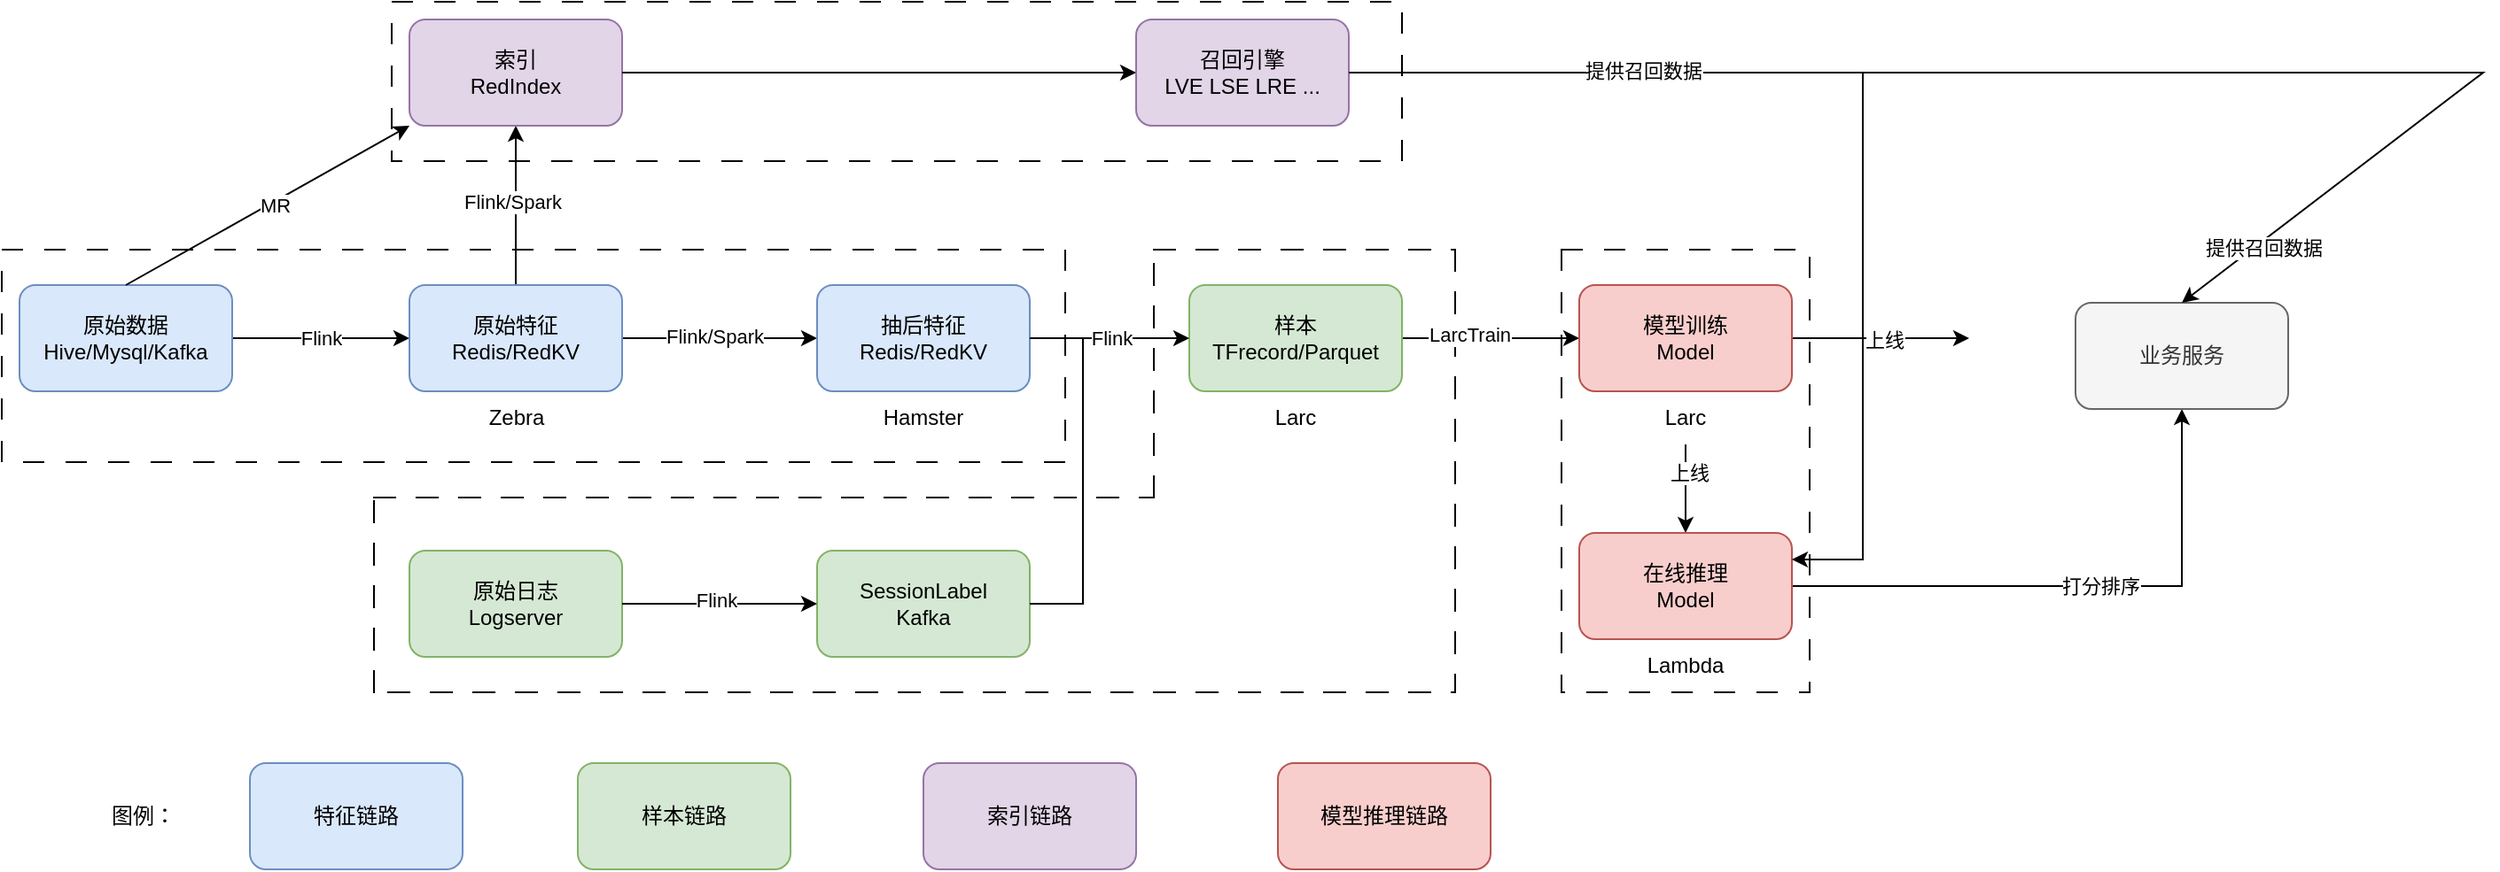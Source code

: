 <mxfile version="26.0.2">
  <diagram name="Page-1" id="Rh6VlPvLoZntSHXJzEm3">
    <mxGraphModel dx="1434" dy="1885" grid="1" gridSize="10" guides="1" tooltips="1" connect="1" arrows="1" fold="1" page="1" pageScale="1" pageWidth="850" pageHeight="1100" math="0" shadow="0">
      <root>
        <mxCell id="0" />
        <mxCell id="1" parent="0" />
        <mxCell id="I_cUN8AiSvmmq4-lAWB_-65" value="" style="rounded=0;whiteSpace=wrap;html=1;dashed=1;dashPattern=12 12;" vertex="1" parent="1">
          <mxGeometry x="340" y="-90" width="570" height="90" as="geometry" />
        </mxCell>
        <mxCell id="I_cUN8AiSvmmq4-lAWB_-55" value="" style="verticalLabelPosition=bottom;verticalAlign=top;html=1;shape=mxgraph.basic.rect;fillColor2=none;strokeWidth=1;size=20;indent=5;dashed=1;dashPattern=12 12;" vertex="1" parent="1">
          <mxGeometry x="1000" y="50" width="140" height="250" as="geometry" />
        </mxCell>
        <mxCell id="I_cUN8AiSvmmq4-lAWB_-54" value="" style="shape=partialRectangle;whiteSpace=wrap;html=1;bottom=0;right=0;fillColor=none;dashed=1;dashPattern=12 12;" vertex="1" parent="1">
          <mxGeometry x="770" y="50" width="170" height="140" as="geometry" />
        </mxCell>
        <mxCell id="I_cUN8AiSvmmq4-lAWB_-52" value="" style="shape=partialRectangle;whiteSpace=wrap;html=1;top=0;left=0;fillColor=none;dashed=1;dashPattern=12 12;" vertex="1" parent="1">
          <mxGeometry x="330" y="50" width="610" height="250" as="geometry" />
        </mxCell>
        <mxCell id="I_cUN8AiSvmmq4-lAWB_-53" value="" style="shape=partialRectangle;whiteSpace=wrap;html=1;bottom=0;right=0;fillColor=none;dashed=1;dashPattern=12 12;" vertex="1" parent="1">
          <mxGeometry x="330" y="190" width="440" height="110" as="geometry" />
        </mxCell>
        <mxCell id="I_cUN8AiSvmmq4-lAWB_-46" value="" style="rounded=0;whiteSpace=wrap;html=1;dashed=1;dashPattern=12 12;" vertex="1" parent="1">
          <mxGeometry x="120" y="50" width="600" height="120" as="geometry" />
        </mxCell>
        <mxCell id="I_cUN8AiSvmmq4-lAWB_-1" value="SessionLabel&lt;div&gt;Kafka&lt;/div&gt;" style="rounded=1;whiteSpace=wrap;html=1;fillColor=#d5e8d4;strokeColor=#82b366;" vertex="1" parent="1">
          <mxGeometry x="580" y="220" width="120" height="60" as="geometry" />
        </mxCell>
        <mxCell id="I_cUN8AiSvmmq4-lAWB_-7" value="Flink" style="edgeStyle=orthogonalEdgeStyle;rounded=0;orthogonalLoop=1;jettySize=auto;html=1;" edge="1" parent="1" source="I_cUN8AiSvmmq4-lAWB_-3" target="I_cUN8AiSvmmq4-lAWB_-5">
          <mxGeometry relative="1" as="geometry" />
        </mxCell>
        <mxCell id="I_cUN8AiSvmmq4-lAWB_-3" value="原始数据&lt;div&gt;&lt;span style=&quot;text-wrap-mode: nowrap;&quot;&gt;Hive/Mysql/Kafka&lt;/span&gt;&lt;/div&gt;" style="rounded=1;whiteSpace=wrap;html=1;fillColor=#dae8fc;strokeColor=#6c8ebf;" vertex="1" parent="1">
          <mxGeometry x="130" y="70" width="120" height="60" as="geometry" />
        </mxCell>
        <mxCell id="I_cUN8AiSvmmq4-lAWB_-14" value="" style="edgeStyle=orthogonalEdgeStyle;rounded=0;orthogonalLoop=1;jettySize=auto;html=1;" edge="1" parent="1" source="I_cUN8AiSvmmq4-lAWB_-5" target="I_cUN8AiSvmmq4-lAWB_-12">
          <mxGeometry relative="1" as="geometry" />
        </mxCell>
        <mxCell id="I_cUN8AiSvmmq4-lAWB_-15" value="Flink/Spark" style="edgeLabel;html=1;align=center;verticalAlign=middle;resizable=0;points=[];" vertex="1" connectable="0" parent="I_cUN8AiSvmmq4-lAWB_-14">
          <mxGeometry x="-0.067" y="1" relative="1" as="geometry">
            <mxPoint as="offset" />
          </mxGeometry>
        </mxCell>
        <mxCell id="I_cUN8AiSvmmq4-lAWB_-56" value="" style="edgeStyle=orthogonalEdgeStyle;rounded=0;orthogonalLoop=1;jettySize=auto;html=1;" edge="1" parent="1" source="I_cUN8AiSvmmq4-lAWB_-5" target="I_cUN8AiSvmmq4-lAWB_-8">
          <mxGeometry relative="1" as="geometry" />
        </mxCell>
        <mxCell id="I_cUN8AiSvmmq4-lAWB_-57" value="Flink/Spark" style="edgeLabel;html=1;align=center;verticalAlign=middle;resizable=0;points=[];" vertex="1" connectable="0" parent="I_cUN8AiSvmmq4-lAWB_-56">
          <mxGeometry x="0.044" y="2" relative="1" as="geometry">
            <mxPoint as="offset" />
          </mxGeometry>
        </mxCell>
        <mxCell id="I_cUN8AiSvmmq4-lAWB_-5" value="原始特征&lt;div&gt;Redis/RedKV&lt;/div&gt;" style="rounded=1;whiteSpace=wrap;html=1;fillColor=#dae8fc;strokeColor=#6c8ebf;" vertex="1" parent="1">
          <mxGeometry x="350" y="70" width="120" height="60" as="geometry" />
        </mxCell>
        <mxCell id="I_cUN8AiSvmmq4-lAWB_-6" value="Zebra" style="text;html=1;align=center;verticalAlign=middle;resizable=0;points=[];autosize=1;strokeColor=none;fillColor=none;" vertex="1" parent="1">
          <mxGeometry x="385" y="130" width="50" height="30" as="geometry" />
        </mxCell>
        <mxCell id="I_cUN8AiSvmmq4-lAWB_-62" value="" style="edgeStyle=orthogonalEdgeStyle;rounded=0;orthogonalLoop=1;jettySize=auto;html=1;" edge="1" parent="1" source="I_cUN8AiSvmmq4-lAWB_-8" target="I_cUN8AiSvmmq4-lAWB_-61">
          <mxGeometry relative="1" as="geometry" />
        </mxCell>
        <mxCell id="I_cUN8AiSvmmq4-lAWB_-8" value="索引&lt;div&gt;RedIndex&lt;/div&gt;" style="rounded=1;whiteSpace=wrap;html=1;fillColor=#e1d5e7;strokeColor=#9673a6;" vertex="1" parent="1">
          <mxGeometry x="350" y="-80" width="120" height="60" as="geometry" />
        </mxCell>
        <mxCell id="I_cUN8AiSvmmq4-lAWB_-12" value="抽后特征&lt;div&gt;Redis/RedKV&lt;/div&gt;" style="rounded=1;whiteSpace=wrap;html=1;fillColor=#dae8fc;strokeColor=#6c8ebf;" vertex="1" parent="1">
          <mxGeometry x="580" y="70" width="120" height="60" as="geometry" />
        </mxCell>
        <mxCell id="I_cUN8AiSvmmq4-lAWB_-13" value="Hamster" style="text;html=1;align=center;verticalAlign=middle;whiteSpace=wrap;rounded=0;" vertex="1" parent="1">
          <mxGeometry x="610" y="130" width="60" height="30" as="geometry" />
        </mxCell>
        <mxCell id="I_cUN8AiSvmmq4-lAWB_-16" value="原始日志&lt;div&gt;Logserver&lt;/div&gt;" style="rounded=1;whiteSpace=wrap;html=1;fillColor=#d5e8d4;strokeColor=#82b366;" vertex="1" parent="1">
          <mxGeometry x="350" y="220" width="120" height="60" as="geometry" />
        </mxCell>
        <mxCell id="I_cUN8AiSvmmq4-lAWB_-21" value="" style="endArrow=classic;html=1;rounded=0;entryX=0;entryY=0.5;entryDx=0;entryDy=0;exitX=1;exitY=0.5;exitDx=0;exitDy=0;" edge="1" parent="1" source="I_cUN8AiSvmmq4-lAWB_-16" target="I_cUN8AiSvmmq4-lAWB_-1">
          <mxGeometry width="50" height="50" relative="1" as="geometry">
            <mxPoint x="480" y="250" as="sourcePoint" />
            <mxPoint x="530" y="200" as="targetPoint" />
          </mxGeometry>
        </mxCell>
        <mxCell id="I_cUN8AiSvmmq4-lAWB_-22" value="Flink" style="edgeLabel;html=1;align=center;verticalAlign=middle;resizable=0;points=[];" vertex="1" connectable="0" parent="I_cUN8AiSvmmq4-lAWB_-21">
          <mxGeometry x="-0.04" y="2" relative="1" as="geometry">
            <mxPoint as="offset" />
          </mxGeometry>
        </mxCell>
        <mxCell id="I_cUN8AiSvmmq4-lAWB_-30" value="" style="edgeStyle=orthogonalEdgeStyle;rounded=0;orthogonalLoop=1;jettySize=auto;html=1;" edge="1" parent="1" source="I_cUN8AiSvmmq4-lAWB_-23" target="I_cUN8AiSvmmq4-lAWB_-29">
          <mxGeometry relative="1" as="geometry" />
        </mxCell>
        <mxCell id="I_cUN8AiSvmmq4-lAWB_-34" value="LarcTrain" style="edgeLabel;html=1;align=center;verticalAlign=middle;resizable=0;points=[];" vertex="1" connectable="0" parent="I_cUN8AiSvmmq4-lAWB_-30">
          <mxGeometry x="-0.24" y="2" relative="1" as="geometry">
            <mxPoint as="offset" />
          </mxGeometry>
        </mxCell>
        <mxCell id="I_cUN8AiSvmmq4-lAWB_-23" value="样本&lt;div&gt;TFrecord/Parquet&lt;/div&gt;" style="rounded=1;whiteSpace=wrap;html=1;fillColor=#d5e8d4;strokeColor=#82b366;" vertex="1" parent="1">
          <mxGeometry x="790" y="70" width="120" height="60" as="geometry" />
        </mxCell>
        <mxCell id="I_cUN8AiSvmmq4-lAWB_-24" value="" style="endArrow=classic;html=1;rounded=0;entryX=0;entryY=0.5;entryDx=0;entryDy=0;" edge="1" parent="1" target="I_cUN8AiSvmmq4-lAWB_-23">
          <mxGeometry width="50" height="50" relative="1" as="geometry">
            <mxPoint x="700" y="100" as="sourcePoint" />
            <mxPoint x="750" y="50" as="targetPoint" />
          </mxGeometry>
        </mxCell>
        <mxCell id="I_cUN8AiSvmmq4-lAWB_-25" value="Flink" style="edgeLabel;html=1;align=center;verticalAlign=middle;resizable=0;points=[];" vertex="1" connectable="0" parent="I_cUN8AiSvmmq4-lAWB_-24">
          <mxGeometry x="0.022" y="4" relative="1" as="geometry">
            <mxPoint y="4" as="offset" />
          </mxGeometry>
        </mxCell>
        <mxCell id="I_cUN8AiSvmmq4-lAWB_-27" value="" style="endArrow=none;html=1;rounded=0;" edge="1" parent="1">
          <mxGeometry width="50" height="50" relative="1" as="geometry">
            <mxPoint x="700" y="250" as="sourcePoint" />
            <mxPoint x="730" y="100" as="targetPoint" />
            <Array as="points">
              <mxPoint x="730" y="250" />
            </Array>
          </mxGeometry>
        </mxCell>
        <mxCell id="I_cUN8AiSvmmq4-lAWB_-28" value="Larc" style="text;html=1;align=center;verticalAlign=middle;whiteSpace=wrap;rounded=0;" vertex="1" parent="1">
          <mxGeometry x="820" y="130" width="60" height="30" as="geometry" />
        </mxCell>
        <mxCell id="I_cUN8AiSvmmq4-lAWB_-33" value="" style="edgeStyle=orthogonalEdgeStyle;rounded=0;orthogonalLoop=1;jettySize=auto;html=1;" edge="1" parent="1" source="I_cUN8AiSvmmq4-lAWB_-29">
          <mxGeometry relative="1" as="geometry">
            <mxPoint x="1230" y="100" as="targetPoint" />
          </mxGeometry>
        </mxCell>
        <mxCell id="I_cUN8AiSvmmq4-lAWB_-38" value="上线" style="edgeLabel;html=1;align=center;verticalAlign=middle;resizable=0;points=[];" connectable="0" vertex="1" parent="I_cUN8AiSvmmq4-lAWB_-33">
          <mxGeometry x="0.045" relative="1" as="geometry">
            <mxPoint as="offset" />
          </mxGeometry>
        </mxCell>
        <mxCell id="I_cUN8AiSvmmq4-lAWB_-29" value="模型训练&lt;div&gt;Model&lt;/div&gt;" style="rounded=1;whiteSpace=wrap;html=1;fillColor=#f8cecc;strokeColor=#b85450;" vertex="1" parent="1">
          <mxGeometry x="1010" y="70" width="120" height="60" as="geometry" />
        </mxCell>
        <mxCell id="I_cUN8AiSvmmq4-lAWB_-49" value="" style="edgeStyle=orthogonalEdgeStyle;rounded=0;orthogonalLoop=1;jettySize=auto;html=1;" edge="1" parent="1" source="I_cUN8AiSvmmq4-lAWB_-31" target="I_cUN8AiSvmmq4-lAWB_-36">
          <mxGeometry relative="1" as="geometry" />
        </mxCell>
        <mxCell id="I_cUN8AiSvmmq4-lAWB_-50" value="上线" style="edgeLabel;html=1;align=center;verticalAlign=middle;resizable=0;points=[];" vertex="1" connectable="0" parent="I_cUN8AiSvmmq4-lAWB_-49">
          <mxGeometry x="-0.36" y="2" relative="1" as="geometry">
            <mxPoint as="offset" />
          </mxGeometry>
        </mxCell>
        <mxCell id="I_cUN8AiSvmmq4-lAWB_-31" value="Larc" style="text;html=1;align=center;verticalAlign=middle;whiteSpace=wrap;rounded=0;" vertex="1" parent="1">
          <mxGeometry x="1040" y="130" width="60" height="30" as="geometry" />
        </mxCell>
        <mxCell id="I_cUN8AiSvmmq4-lAWB_-35" value="Lambda" style="text;html=1;align=center;verticalAlign=middle;whiteSpace=wrap;rounded=0;" vertex="1" parent="1">
          <mxGeometry x="1040" y="270" width="60" height="30" as="geometry" />
        </mxCell>
        <mxCell id="I_cUN8AiSvmmq4-lAWB_-39" value="" style="edgeStyle=orthogonalEdgeStyle;rounded=0;orthogonalLoop=1;jettySize=auto;html=1;" edge="1" parent="1" source="I_cUN8AiSvmmq4-lAWB_-36" target="I_cUN8AiSvmmq4-lAWB_-37">
          <mxGeometry relative="1" as="geometry" />
        </mxCell>
        <mxCell id="I_cUN8AiSvmmq4-lAWB_-40" value="打分排序" style="edgeLabel;html=1;align=center;verticalAlign=middle;resizable=0;points=[];" vertex="1" connectable="0" parent="I_cUN8AiSvmmq4-lAWB_-39">
          <mxGeometry x="0.089" relative="1" as="geometry">
            <mxPoint as="offset" />
          </mxGeometry>
        </mxCell>
        <mxCell id="I_cUN8AiSvmmq4-lAWB_-36" value="在线推理&lt;div&gt;Model&lt;/div&gt;" style="rounded=1;whiteSpace=wrap;html=1;fillColor=#f8cecc;strokeColor=#b85450;" vertex="1" parent="1">
          <mxGeometry x="1010" y="210" width="120" height="60" as="geometry" />
        </mxCell>
        <mxCell id="I_cUN8AiSvmmq4-lAWB_-37" value="业务服务" style="rounded=1;whiteSpace=wrap;html=1;fillColor=#f5f5f5;fontColor=#333333;strokeColor=#666666;" vertex="1" parent="1">
          <mxGeometry x="1290" y="80" width="120" height="60" as="geometry" />
        </mxCell>
        <mxCell id="I_cUN8AiSvmmq4-lAWB_-44" value="" style="endArrow=classic;html=1;rounded=0;entryX=0.5;entryY=0;entryDx=0;entryDy=0;" edge="1" parent="1" target="I_cUN8AiSvmmq4-lAWB_-37">
          <mxGeometry width="50" height="50" relative="1" as="geometry">
            <mxPoint x="470" y="-50" as="sourcePoint" />
            <mxPoint x="520" y="-100" as="targetPoint" />
            <Array as="points">
              <mxPoint x="1520" y="-50" />
            </Array>
          </mxGeometry>
        </mxCell>
        <mxCell id="I_cUN8AiSvmmq4-lAWB_-45" value="提供召回数据" style="edgeLabel;html=1;align=center;verticalAlign=middle;resizable=0;points=[];" connectable="0" vertex="1" parent="I_cUN8AiSvmmq4-lAWB_-44">
          <mxGeometry x="0.913" y="3" relative="1" as="geometry">
            <mxPoint as="offset" />
          </mxGeometry>
        </mxCell>
        <mxCell id="I_cUN8AiSvmmq4-lAWB_-58" value="" style="endArrow=classic;html=1;rounded=0;entryX=0;entryY=1;entryDx=0;entryDy=0;" edge="1" parent="1" target="I_cUN8AiSvmmq4-lAWB_-8">
          <mxGeometry width="50" height="50" relative="1" as="geometry">
            <mxPoint x="190" y="70" as="sourcePoint" />
            <mxPoint x="240" y="20" as="targetPoint" />
          </mxGeometry>
        </mxCell>
        <mxCell id="I_cUN8AiSvmmq4-lAWB_-60" value="MR" style="edgeLabel;html=1;align=center;verticalAlign=middle;resizable=0;points=[];" vertex="1" connectable="0" parent="I_cUN8AiSvmmq4-lAWB_-58">
          <mxGeometry x="0.038" y="-2" relative="1" as="geometry">
            <mxPoint as="offset" />
          </mxGeometry>
        </mxCell>
        <mxCell id="I_cUN8AiSvmmq4-lAWB_-61" value="&lt;div&gt;召回引擎&lt;/div&gt;LVE LSE LRE ..." style="rounded=1;whiteSpace=wrap;html=1;fillColor=#e1d5e7;strokeColor=#9673a6;" vertex="1" parent="1">
          <mxGeometry x="760" y="-80" width="120" height="60" as="geometry" />
        </mxCell>
        <mxCell id="I_cUN8AiSvmmq4-lAWB_-63" value="" style="endArrow=classic;html=1;rounded=0;entryX=1;entryY=0.25;entryDx=0;entryDy=0;" edge="1" parent="1" target="I_cUN8AiSvmmq4-lAWB_-36">
          <mxGeometry width="50" height="50" relative="1" as="geometry">
            <mxPoint x="880" y="-50" as="sourcePoint" />
            <mxPoint x="1130" y="240" as="targetPoint" />
            <Array as="points">
              <mxPoint x="1170" y="-50" />
              <mxPoint x="1170" y="90" />
              <mxPoint x="1170" y="225" />
            </Array>
          </mxGeometry>
        </mxCell>
        <mxCell id="I_cUN8AiSvmmq4-lAWB_-64" value="提供召回数据" style="edgeLabel;html=1;align=center;verticalAlign=middle;resizable=0;points=[];" vertex="1" connectable="0" parent="I_cUN8AiSvmmq4-lAWB_-63">
          <mxGeometry x="-0.451" y="1" relative="1" as="geometry">
            <mxPoint as="offset" />
          </mxGeometry>
        </mxCell>
        <mxCell id="I_cUN8AiSvmmq4-lAWB_-66" value="特征链路" style="rounded=1;whiteSpace=wrap;html=1;fillColor=#dae8fc;strokeColor=#6c8ebf;" vertex="1" parent="1">
          <mxGeometry x="260" y="340" width="120" height="60" as="geometry" />
        </mxCell>
        <mxCell id="I_cUN8AiSvmmq4-lAWB_-67" value="样本链路" style="rounded=1;whiteSpace=wrap;html=1;fillColor=#d5e8d4;strokeColor=#82b366;" vertex="1" parent="1">
          <mxGeometry x="445" y="340" width="120" height="60" as="geometry" />
        </mxCell>
        <mxCell id="I_cUN8AiSvmmq4-lAWB_-68" value="索引链路" style="rounded=1;whiteSpace=wrap;html=1;fillColor=#e1d5e7;strokeColor=#9673a6;" vertex="1" parent="1">
          <mxGeometry x="640" y="340" width="120" height="60" as="geometry" />
        </mxCell>
        <mxCell id="I_cUN8AiSvmmq4-lAWB_-69" value="模型推理链路" style="rounded=1;whiteSpace=wrap;html=1;fillColor=#f8cecc;strokeColor=#b85450;" vertex="1" parent="1">
          <mxGeometry x="840" y="340" width="120" height="60" as="geometry" />
        </mxCell>
        <mxCell id="I_cUN8AiSvmmq4-lAWB_-70" value="图例：" style="text;html=1;align=center;verticalAlign=middle;whiteSpace=wrap;rounded=0;" vertex="1" parent="1">
          <mxGeometry x="170" y="355" width="60" height="30" as="geometry" />
        </mxCell>
      </root>
    </mxGraphModel>
  </diagram>
</mxfile>
